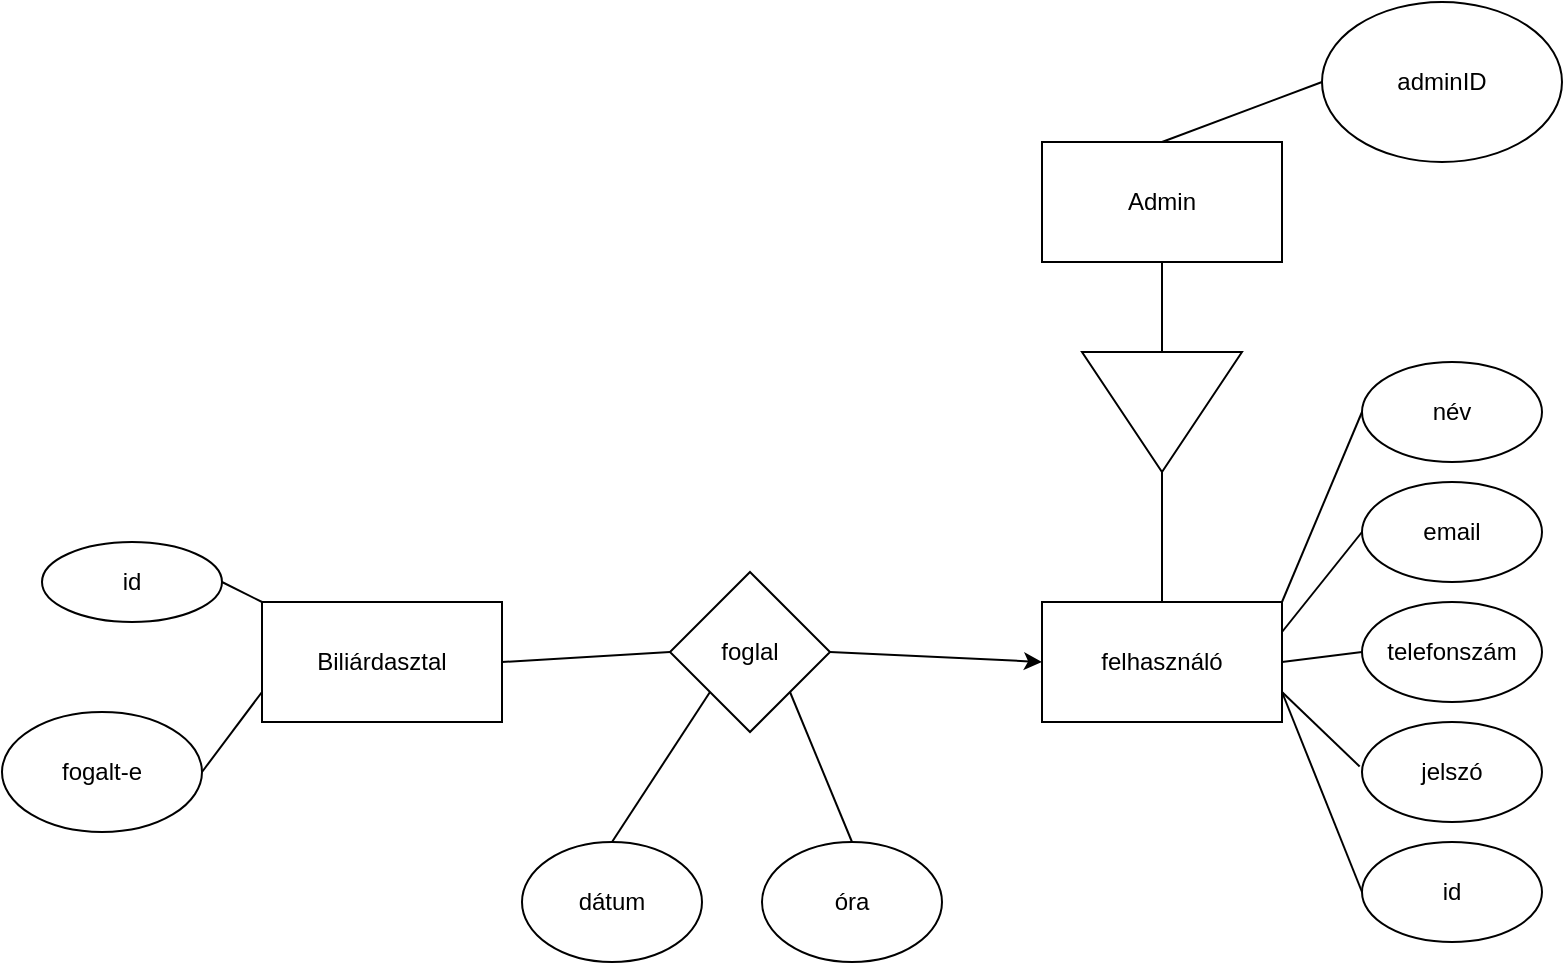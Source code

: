 <mxfile version="24.2.1" type="device">
  <diagram name="1 oldal" id="0PrqfuJPwuCQgUiDcP1-">
    <mxGraphModel dx="1235" dy="1793" grid="1" gridSize="10" guides="1" tooltips="1" connect="1" arrows="1" fold="1" page="1" pageScale="1" pageWidth="827" pageHeight="1169" math="0" shadow="0">
      <root>
        <mxCell id="0" />
        <mxCell id="1" parent="0" />
        <mxCell id="h70ifxuex9aYVE_UnL-X-1" value="felhasználó" style="rounded=0;whiteSpace=wrap;html=1;" vertex="1" parent="1">
          <mxGeometry x="520" y="260" width="120" height="60" as="geometry" />
        </mxCell>
        <mxCell id="h70ifxuex9aYVE_UnL-X-2" value="név" style="ellipse;whiteSpace=wrap;html=1;" vertex="1" parent="1">
          <mxGeometry x="680" y="140" width="90" height="50" as="geometry" />
        </mxCell>
        <mxCell id="h70ifxuex9aYVE_UnL-X-3" value="email" style="ellipse;whiteSpace=wrap;html=1;" vertex="1" parent="1">
          <mxGeometry x="680" y="200" width="90" height="50" as="geometry" />
        </mxCell>
        <mxCell id="h70ifxuex9aYVE_UnL-X-4" value="telefonszám" style="ellipse;whiteSpace=wrap;html=1;" vertex="1" parent="1">
          <mxGeometry x="680" y="260" width="90" height="50" as="geometry" />
        </mxCell>
        <mxCell id="h70ifxuex9aYVE_UnL-X-5" value="jelszó" style="ellipse;whiteSpace=wrap;html=1;" vertex="1" parent="1">
          <mxGeometry x="680" y="320" width="90" height="50" as="geometry" />
        </mxCell>
        <mxCell id="h70ifxuex9aYVE_UnL-X-6" value="id" style="ellipse;whiteSpace=wrap;html=1;" vertex="1" parent="1">
          <mxGeometry x="680" y="380" width="90" height="50" as="geometry" />
        </mxCell>
        <mxCell id="h70ifxuex9aYVE_UnL-X-7" value="Biliárdasztal" style="rounded=0;whiteSpace=wrap;html=1;" vertex="1" parent="1">
          <mxGeometry x="130" y="260" width="120" height="60" as="geometry" />
        </mxCell>
        <mxCell id="h70ifxuex9aYVE_UnL-X-8" value="id" style="ellipse;whiteSpace=wrap;html=1;" vertex="1" parent="1">
          <mxGeometry x="20" y="230" width="90" height="40" as="geometry" />
        </mxCell>
        <mxCell id="h70ifxuex9aYVE_UnL-X-9" value="fogalt-e" style="ellipse;whiteSpace=wrap;html=1;" vertex="1" parent="1">
          <mxGeometry y="315" width="100" height="60" as="geometry" />
        </mxCell>
        <mxCell id="h70ifxuex9aYVE_UnL-X-11" value="Admin" style="rounded=0;whiteSpace=wrap;html=1;" vertex="1" parent="1">
          <mxGeometry x="520" y="30" width="120" height="60" as="geometry" />
        </mxCell>
        <mxCell id="h70ifxuex9aYVE_UnL-X-13" value="" style="triangle;whiteSpace=wrap;html=1;rotation=90;" vertex="1" parent="1">
          <mxGeometry x="550" y="125" width="60" height="80" as="geometry" />
        </mxCell>
        <mxCell id="h70ifxuex9aYVE_UnL-X-14" value="adminID" style="ellipse;whiteSpace=wrap;html=1;" vertex="1" parent="1">
          <mxGeometry x="660" y="-40" width="120" height="80" as="geometry" />
        </mxCell>
        <mxCell id="h70ifxuex9aYVE_UnL-X-15" value="" style="endArrow=none;html=1;rounded=0;entryX=0;entryY=0.5;entryDx=0;entryDy=0;exitX=0.5;exitY=0;exitDx=0;exitDy=0;" edge="1" parent="1" source="h70ifxuex9aYVE_UnL-X-11" target="h70ifxuex9aYVE_UnL-X-14">
          <mxGeometry width="50" height="50" relative="1" as="geometry">
            <mxPoint x="300" y="210" as="sourcePoint" />
            <mxPoint x="350" y="160" as="targetPoint" />
          </mxGeometry>
        </mxCell>
        <mxCell id="h70ifxuex9aYVE_UnL-X-16" value="" style="endArrow=none;html=1;rounded=0;entryX=0.5;entryY=1;entryDx=0;entryDy=0;exitX=0;exitY=0.5;exitDx=0;exitDy=0;" edge="1" parent="1" source="h70ifxuex9aYVE_UnL-X-13" target="h70ifxuex9aYVE_UnL-X-11">
          <mxGeometry width="50" height="50" relative="1" as="geometry">
            <mxPoint x="440" y="170" as="sourcePoint" />
            <mxPoint x="490" y="120" as="targetPoint" />
          </mxGeometry>
        </mxCell>
        <mxCell id="h70ifxuex9aYVE_UnL-X-17" value="" style="endArrow=none;html=1;rounded=0;entryX=1;entryY=0.5;entryDx=0;entryDy=0;exitX=0.5;exitY=0;exitDx=0;exitDy=0;" edge="1" parent="1" source="h70ifxuex9aYVE_UnL-X-1" target="h70ifxuex9aYVE_UnL-X-13">
          <mxGeometry width="50" height="50" relative="1" as="geometry">
            <mxPoint x="480" y="320" as="sourcePoint" />
            <mxPoint x="530" y="270" as="targetPoint" />
          </mxGeometry>
        </mxCell>
        <mxCell id="h70ifxuex9aYVE_UnL-X-18" value="" style="endArrow=none;html=1;rounded=0;entryX=0;entryY=0.5;entryDx=0;entryDy=0;exitX=1;exitY=0;exitDx=0;exitDy=0;" edge="1" parent="1" source="h70ifxuex9aYVE_UnL-X-1" target="h70ifxuex9aYVE_UnL-X-2">
          <mxGeometry width="50" height="50" relative="1" as="geometry">
            <mxPoint x="600" y="240" as="sourcePoint" />
            <mxPoint x="650" y="190" as="targetPoint" />
          </mxGeometry>
        </mxCell>
        <mxCell id="h70ifxuex9aYVE_UnL-X-19" value="" style="endArrow=none;html=1;rounded=0;entryX=0;entryY=0.5;entryDx=0;entryDy=0;exitX=1;exitY=0.25;exitDx=0;exitDy=0;" edge="1" parent="1" source="h70ifxuex9aYVE_UnL-X-1" target="h70ifxuex9aYVE_UnL-X-3">
          <mxGeometry width="50" height="50" relative="1" as="geometry">
            <mxPoint x="680" y="270" as="sourcePoint" />
            <mxPoint x="730" y="220" as="targetPoint" />
          </mxGeometry>
        </mxCell>
        <mxCell id="h70ifxuex9aYVE_UnL-X-20" value="" style="endArrow=none;html=1;rounded=0;entryX=0;entryY=0.5;entryDx=0;entryDy=0;exitX=1;exitY=0.5;exitDx=0;exitDy=0;" edge="1" parent="1" source="h70ifxuex9aYVE_UnL-X-1" target="h70ifxuex9aYVE_UnL-X-4">
          <mxGeometry width="50" height="50" relative="1" as="geometry">
            <mxPoint x="640" y="280" as="sourcePoint" />
            <mxPoint x="440" y="210" as="targetPoint" />
          </mxGeometry>
        </mxCell>
        <mxCell id="h70ifxuex9aYVE_UnL-X-22" value="" style="endArrow=none;html=1;rounded=0;entryX=-0.013;entryY=0.445;entryDx=0;entryDy=0;entryPerimeter=0;exitX=1;exitY=0.75;exitDx=0;exitDy=0;" edge="1" parent="1" source="h70ifxuex9aYVE_UnL-X-1" target="h70ifxuex9aYVE_UnL-X-5">
          <mxGeometry width="50" height="50" relative="1" as="geometry">
            <mxPoint x="630" y="400" as="sourcePoint" />
            <mxPoint x="680" y="350" as="targetPoint" />
          </mxGeometry>
        </mxCell>
        <mxCell id="h70ifxuex9aYVE_UnL-X-23" value="" style="endArrow=none;html=1;rounded=0;entryX=0;entryY=0.5;entryDx=0;entryDy=0;exitX=1;exitY=0.75;exitDx=0;exitDy=0;" edge="1" parent="1" source="h70ifxuex9aYVE_UnL-X-1" target="h70ifxuex9aYVE_UnL-X-6">
          <mxGeometry width="50" height="50" relative="1" as="geometry">
            <mxPoint x="590" y="420" as="sourcePoint" />
            <mxPoint x="640" y="370" as="targetPoint" />
          </mxGeometry>
        </mxCell>
        <mxCell id="h70ifxuex9aYVE_UnL-X-24" value="foglal" style="rhombus;whiteSpace=wrap;html=1;" vertex="1" parent="1">
          <mxGeometry x="334" y="245" width="80" height="80" as="geometry" />
        </mxCell>
        <mxCell id="h70ifxuex9aYVE_UnL-X-25" value="dátum" style="ellipse;whiteSpace=wrap;html=1;" vertex="1" parent="1">
          <mxGeometry x="260" y="380" width="90" height="60" as="geometry" />
        </mxCell>
        <mxCell id="h70ifxuex9aYVE_UnL-X-26" value="óra" style="ellipse;whiteSpace=wrap;html=1;" vertex="1" parent="1">
          <mxGeometry x="380" y="380" width="90" height="60" as="geometry" />
        </mxCell>
        <mxCell id="h70ifxuex9aYVE_UnL-X-27" value="" style="endArrow=none;html=1;rounded=0;entryX=0;entryY=1;entryDx=0;entryDy=0;exitX=0.5;exitY=0;exitDx=0;exitDy=0;" edge="1" parent="1" source="h70ifxuex9aYVE_UnL-X-25" target="h70ifxuex9aYVE_UnL-X-24">
          <mxGeometry width="50" height="50" relative="1" as="geometry">
            <mxPoint x="250" y="390" as="sourcePoint" />
            <mxPoint x="300" y="340" as="targetPoint" />
          </mxGeometry>
        </mxCell>
        <mxCell id="h70ifxuex9aYVE_UnL-X-28" value="" style="endArrow=none;html=1;rounded=0;entryX=0.5;entryY=0;entryDx=0;entryDy=0;exitX=1;exitY=1;exitDx=0;exitDy=0;" edge="1" parent="1" source="h70ifxuex9aYVE_UnL-X-24" target="h70ifxuex9aYVE_UnL-X-26">
          <mxGeometry width="50" height="50" relative="1" as="geometry">
            <mxPoint x="370" y="370" as="sourcePoint" />
            <mxPoint x="420" y="320" as="targetPoint" />
          </mxGeometry>
        </mxCell>
        <mxCell id="h70ifxuex9aYVE_UnL-X-31" value="" style="endArrow=classic;html=1;rounded=0;entryX=0;entryY=0.5;entryDx=0;entryDy=0;exitX=1;exitY=0.5;exitDx=0;exitDy=0;" edge="1" parent="1" source="h70ifxuex9aYVE_UnL-X-24" target="h70ifxuex9aYVE_UnL-X-1">
          <mxGeometry width="50" height="50" relative="1" as="geometry">
            <mxPoint x="390" y="300" as="sourcePoint" />
            <mxPoint x="440" y="250" as="targetPoint" />
          </mxGeometry>
        </mxCell>
        <mxCell id="h70ifxuex9aYVE_UnL-X-32" value="" style="endArrow=none;html=1;rounded=0;entryX=0;entryY=0.5;entryDx=0;entryDy=0;exitX=1;exitY=0.5;exitDx=0;exitDy=0;" edge="1" parent="1" source="h70ifxuex9aYVE_UnL-X-7" target="h70ifxuex9aYVE_UnL-X-24">
          <mxGeometry width="50" height="50" relative="1" as="geometry">
            <mxPoint x="100" y="420" as="sourcePoint" />
            <mxPoint x="150" y="370" as="targetPoint" />
          </mxGeometry>
        </mxCell>
        <mxCell id="h70ifxuex9aYVE_UnL-X-33" value="" style="endArrow=none;html=1;rounded=0;entryX=0;entryY=0.75;entryDx=0;entryDy=0;exitX=1;exitY=0.5;exitDx=0;exitDy=0;" edge="1" parent="1" source="h70ifxuex9aYVE_UnL-X-9" target="h70ifxuex9aYVE_UnL-X-7">
          <mxGeometry width="50" height="50" relative="1" as="geometry">
            <mxPoint x="110" y="340" as="sourcePoint" />
            <mxPoint x="180" y="245" as="targetPoint" />
          </mxGeometry>
        </mxCell>
        <mxCell id="h70ifxuex9aYVE_UnL-X-34" value="" style="endArrow=none;html=1;rounded=0;entryX=0;entryY=0;entryDx=0;entryDy=0;exitX=1;exitY=0.5;exitDx=0;exitDy=0;" edge="1" parent="1" source="h70ifxuex9aYVE_UnL-X-8" target="h70ifxuex9aYVE_UnL-X-7">
          <mxGeometry width="50" height="50" relative="1" as="geometry">
            <mxPoint x="280" y="180" as="sourcePoint" />
            <mxPoint x="330" y="130" as="targetPoint" />
          </mxGeometry>
        </mxCell>
      </root>
    </mxGraphModel>
  </diagram>
</mxfile>
